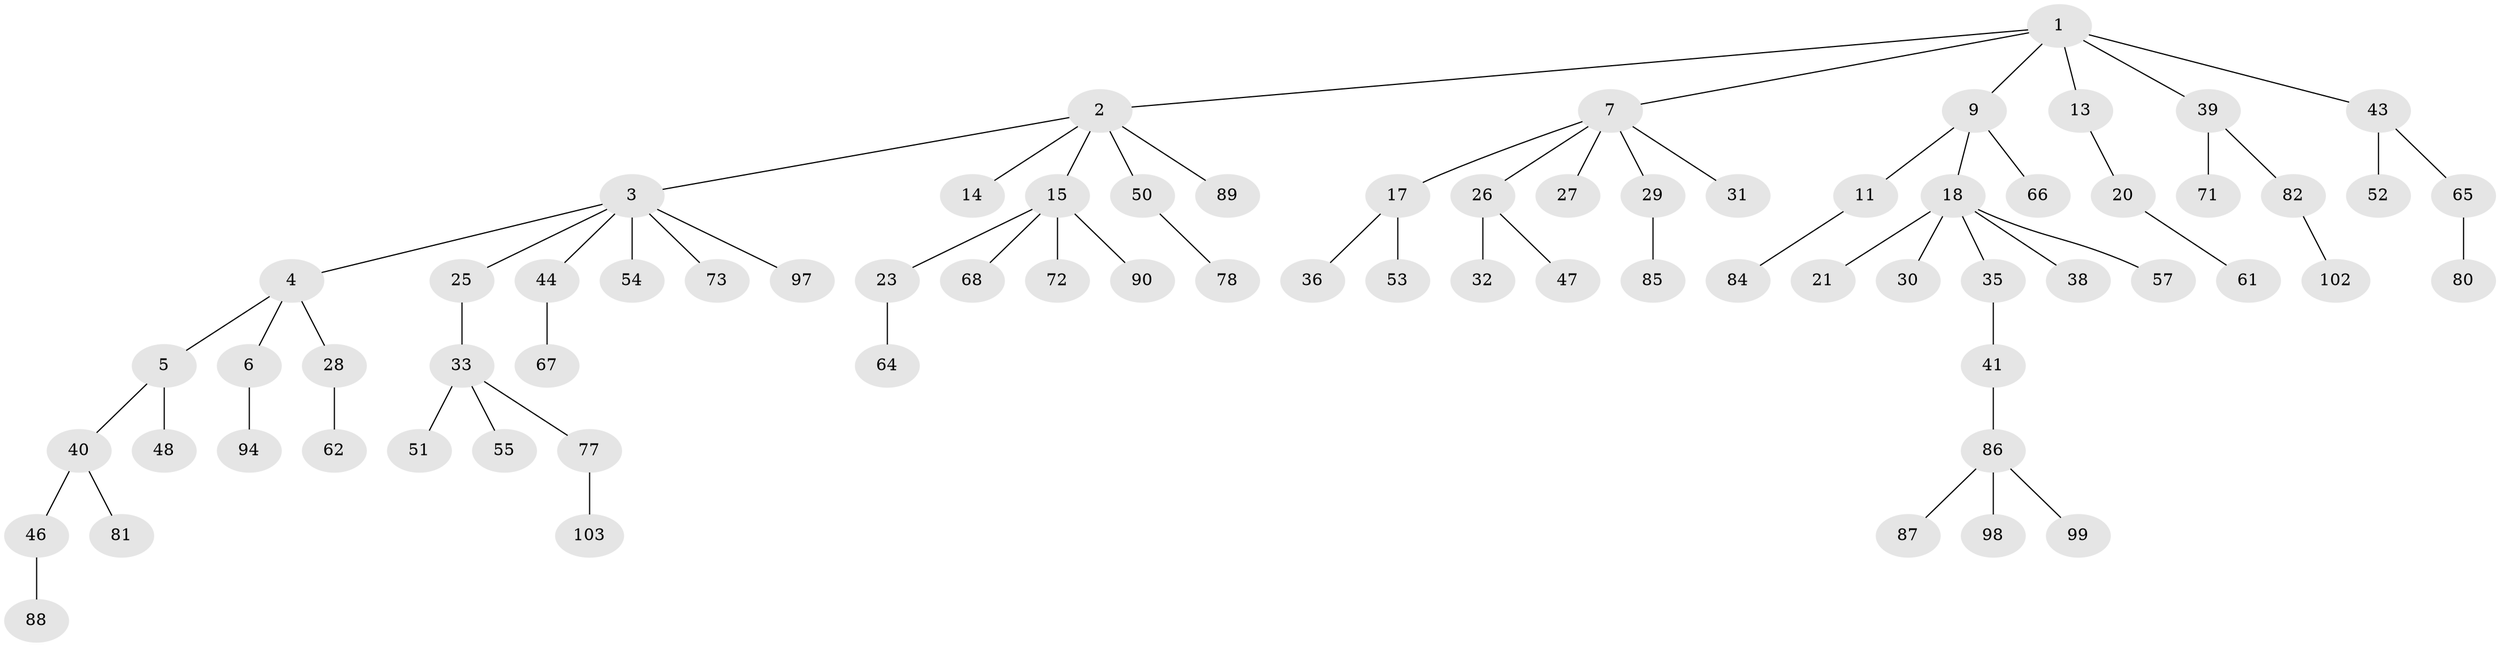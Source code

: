 // Generated by graph-tools (version 1.1) at 2025/52/02/27/25 19:52:12]
// undirected, 72 vertices, 71 edges
graph export_dot {
graph [start="1"]
  node [color=gray90,style=filled];
  1 [super="+8"];
  2 [super="+10"];
  3 [super="+12"];
  4 [super="+104"];
  5;
  6 [super="+16"];
  7 [super="+24"];
  9 [super="+69"];
  11 [super="+37"];
  13;
  14;
  15 [super="+19"];
  17 [super="+70"];
  18 [super="+22"];
  20;
  21;
  23 [super="+58"];
  25;
  26;
  27;
  28 [super="+42"];
  29 [super="+83"];
  30;
  31;
  32 [super="+45"];
  33 [super="+34"];
  35;
  36;
  38;
  39 [super="+76"];
  40 [super="+59"];
  41 [super="+74"];
  43 [super="+49"];
  44 [super="+105"];
  46 [super="+63"];
  47 [super="+60"];
  48;
  50 [super="+56"];
  51;
  52;
  53 [super="+75"];
  54;
  55;
  57;
  61 [super="+91"];
  62;
  64 [super="+79"];
  65;
  66;
  67;
  68;
  71;
  72;
  73 [super="+93"];
  77 [super="+92"];
  78;
  80 [super="+101"];
  81;
  82;
  84;
  85;
  86 [super="+95"];
  87;
  88 [super="+96"];
  89;
  90;
  94;
  97;
  98;
  99 [super="+100"];
  102;
  103;
  1 -- 2;
  1 -- 7;
  1 -- 9;
  1 -- 43;
  1 -- 13;
  1 -- 39;
  2 -- 3;
  2 -- 14;
  2 -- 50;
  2 -- 89;
  2 -- 15;
  3 -- 4;
  3 -- 25;
  3 -- 54;
  3 -- 97;
  3 -- 73;
  3 -- 44;
  4 -- 5;
  4 -- 6;
  4 -- 28;
  5 -- 40;
  5 -- 48;
  6 -- 94;
  7 -- 17;
  7 -- 27;
  7 -- 26;
  7 -- 31;
  7 -- 29;
  9 -- 11;
  9 -- 18;
  9 -- 66;
  11 -- 84;
  13 -- 20;
  15 -- 23;
  15 -- 68;
  15 -- 72;
  15 -- 90;
  17 -- 36;
  17 -- 53;
  18 -- 21;
  18 -- 30;
  18 -- 57;
  18 -- 35;
  18 -- 38;
  20 -- 61;
  23 -- 64;
  25 -- 33;
  26 -- 32;
  26 -- 47;
  28 -- 62;
  29 -- 85;
  33 -- 51;
  33 -- 55;
  33 -- 77;
  35 -- 41;
  39 -- 71;
  39 -- 82;
  40 -- 46;
  40 -- 81;
  41 -- 86;
  43 -- 52;
  43 -- 65;
  44 -- 67;
  46 -- 88;
  50 -- 78;
  65 -- 80;
  77 -- 103;
  82 -- 102;
  86 -- 87;
  86 -- 99;
  86 -- 98;
}
